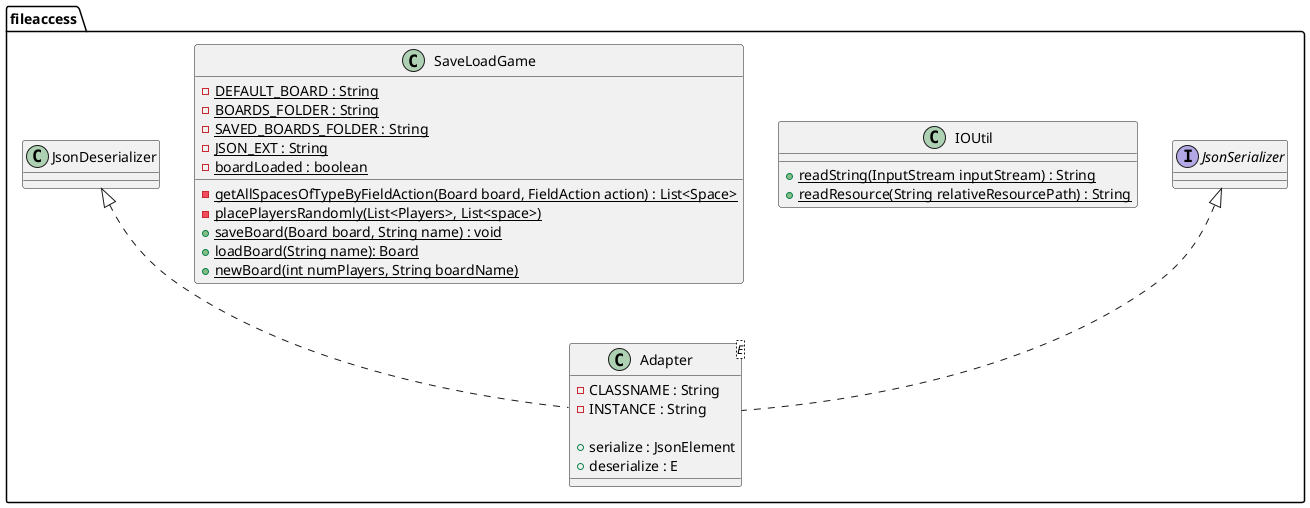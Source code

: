 @startuml
package fileaccess{
  class Adapter<E> implements JsonSerializer{
     -CLASSNAME : String
     -INSTANCE : String

     +serialize : JsonElement
     +deserialize : E
  }
  class IOUtil{
     {Static} +readString(InputStream inputStream) : String
     {Static} +readResource(String relativeResourcePath) : String
  }
  class SaveLoadGame{
     {Static} -DEFAULT_BOARD : String
     {Static} -BOARDS_FOLDER : String
     {Static} -SAVED_BOARDS_FOLDER : String
     {Static} -JSON_EXT : String
     {Static} -boardLoaded : boolean

     {static} -getAllSpacesOfTypeByFieldAction(Board board, FieldAction action) : List<Space>
     {Static} -placePlayersRandomly(List<Players>, List<space>)
     {Static} +saveBoard(Board board, String name) : void
     {Static} +loadBoard(String name): Board
     {Static} +newBoard(int numPlayers, String boardName)
}
JsonDeserializer <|.. Adapter

@enduml